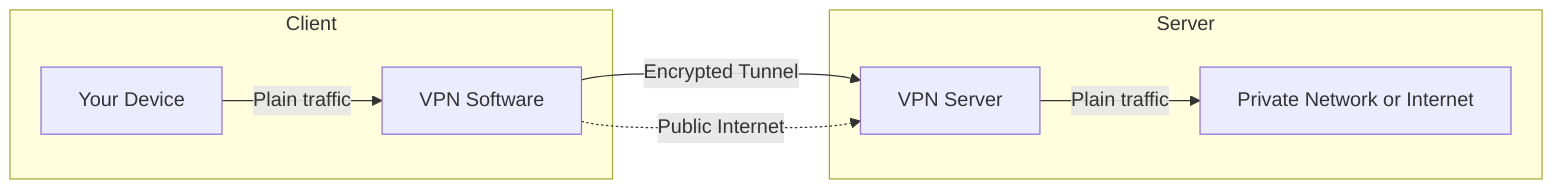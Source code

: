 flowchart LR
    subgraph Client
        A["Your Device"]
        B["VPN Software"]
    end
    subgraph Server
        D["VPN Server"]
        E["Private Network or Internet"]
    end
    A -- Plain traffic --> B
    B -- Encrypted Tunnel --> D
    D -- Plain traffic --> E
    B -. Public Internet .-> D